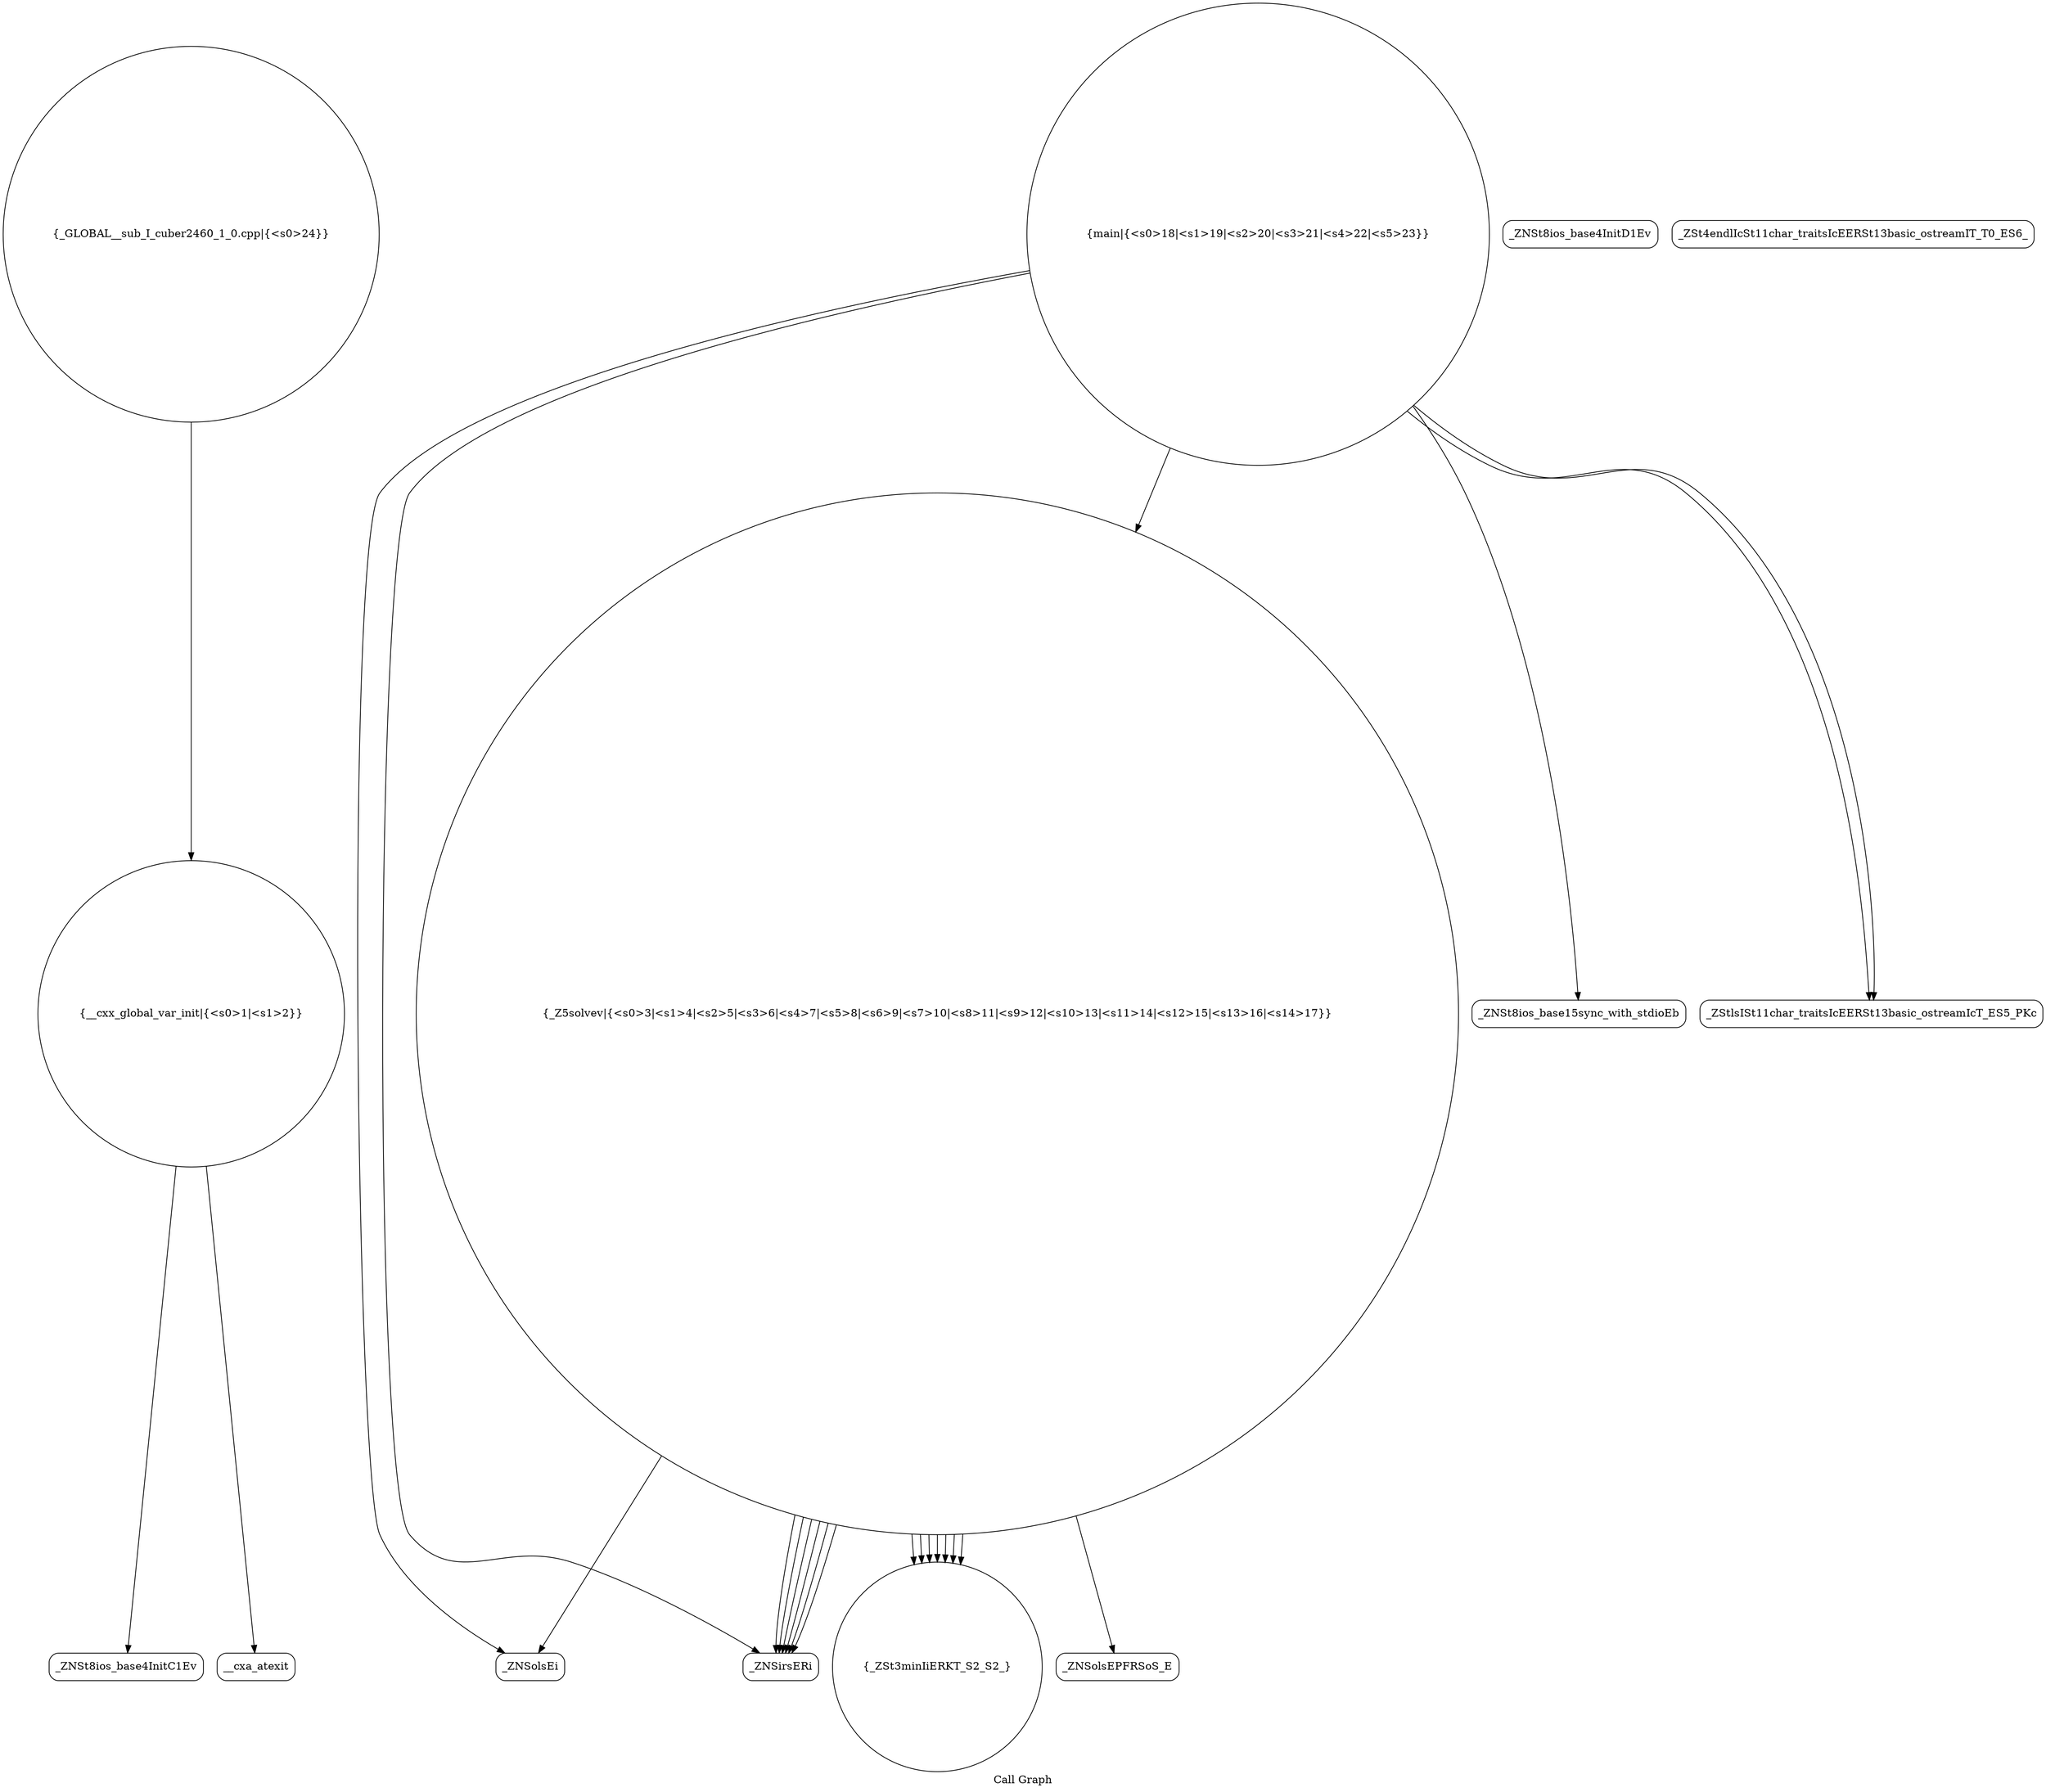 digraph "Call Graph" {
	label="Call Graph";

	Node0x5608309328d0 [shape=record,shape=circle,label="{__cxx_global_var_init|{<s0>1|<s1>2}}"];
	Node0x5608309328d0:s0 -> Node0x560830932d60[color=black];
	Node0x5608309328d0:s1 -> Node0x560830932e60[color=black];
	Node0x560830933060 [shape=record,shape=Mrecord,label="{_ZNSolsEi}"];
	Node0x560830932de0 [shape=record,shape=Mrecord,label="{_ZNSt8ios_base4InitD1Ev}"];
	Node0x560830933160 [shape=record,shape=Mrecord,label="{_ZSt4endlIcSt11char_traitsIcEERSt13basic_ostreamIT_T0_ES6_}"];
	Node0x560830932ee0 [shape=record,shape=circle,label="{_Z5solvev|{<s0>3|<s1>4|<s2>5|<s3>6|<s4>7|<s5>8|<s6>9|<s7>10|<s8>11|<s9>12|<s10>13|<s11>14|<s12>15|<s13>16|<s14>17}}"];
	Node0x560830932ee0:s0 -> Node0x560830932f60[color=black];
	Node0x560830932ee0:s1 -> Node0x560830932f60[color=black];
	Node0x560830932ee0:s2 -> Node0x560830932f60[color=black];
	Node0x560830932ee0:s3 -> Node0x560830932f60[color=black];
	Node0x560830932ee0:s4 -> Node0x560830932f60[color=black];
	Node0x560830932ee0:s5 -> Node0x560830932f60[color=black];
	Node0x560830932ee0:s6 -> Node0x560830932fe0[color=black];
	Node0x560830932ee0:s7 -> Node0x560830932fe0[color=black];
	Node0x560830932ee0:s8 -> Node0x560830932fe0[color=black];
	Node0x560830932ee0:s9 -> Node0x560830932fe0[color=black];
	Node0x560830932ee0:s10 -> Node0x560830932fe0[color=black];
	Node0x560830932ee0:s11 -> Node0x560830932fe0[color=black];
	Node0x560830932ee0:s12 -> Node0x560830932fe0[color=black];
	Node0x560830932ee0:s13 -> Node0x560830933060[color=black];
	Node0x560830932ee0:s14 -> Node0x5608309330e0[color=black];
	Node0x560830933260 [shape=record,shape=Mrecord,label="{_ZNSt8ios_base15sync_with_stdioEb}"];
	Node0x560830932fe0 [shape=record,shape=circle,label="{_ZSt3minIiERKT_S2_S2_}"];
	Node0x560830933360 [shape=record,shape=circle,label="{_GLOBAL__sub_I_cuber2460_1_0.cpp|{<s0>24}}"];
	Node0x560830933360:s0 -> Node0x5608309328d0[color=black];
	Node0x560830932d60 [shape=record,shape=Mrecord,label="{_ZNSt8ios_base4InitC1Ev}"];
	Node0x5608309330e0 [shape=record,shape=Mrecord,label="{_ZNSolsEPFRSoS_E}"];
	Node0x560830932e60 [shape=record,shape=Mrecord,label="{__cxa_atexit}"];
	Node0x5608309331e0 [shape=record,shape=circle,label="{main|{<s0>18|<s1>19|<s2>20|<s3>21|<s4>22|<s5>23}}"];
	Node0x5608309331e0:s0 -> Node0x560830933260[color=black];
	Node0x5608309331e0:s1 -> Node0x560830932f60[color=black];
	Node0x5608309331e0:s2 -> Node0x5608309332e0[color=black];
	Node0x5608309331e0:s3 -> Node0x560830933060[color=black];
	Node0x5608309331e0:s4 -> Node0x5608309332e0[color=black];
	Node0x5608309331e0:s5 -> Node0x560830932ee0[color=black];
	Node0x560830932f60 [shape=record,shape=Mrecord,label="{_ZNSirsERi}"];
	Node0x5608309332e0 [shape=record,shape=Mrecord,label="{_ZStlsISt11char_traitsIcEERSt13basic_ostreamIcT_ES5_PKc}"];
}
